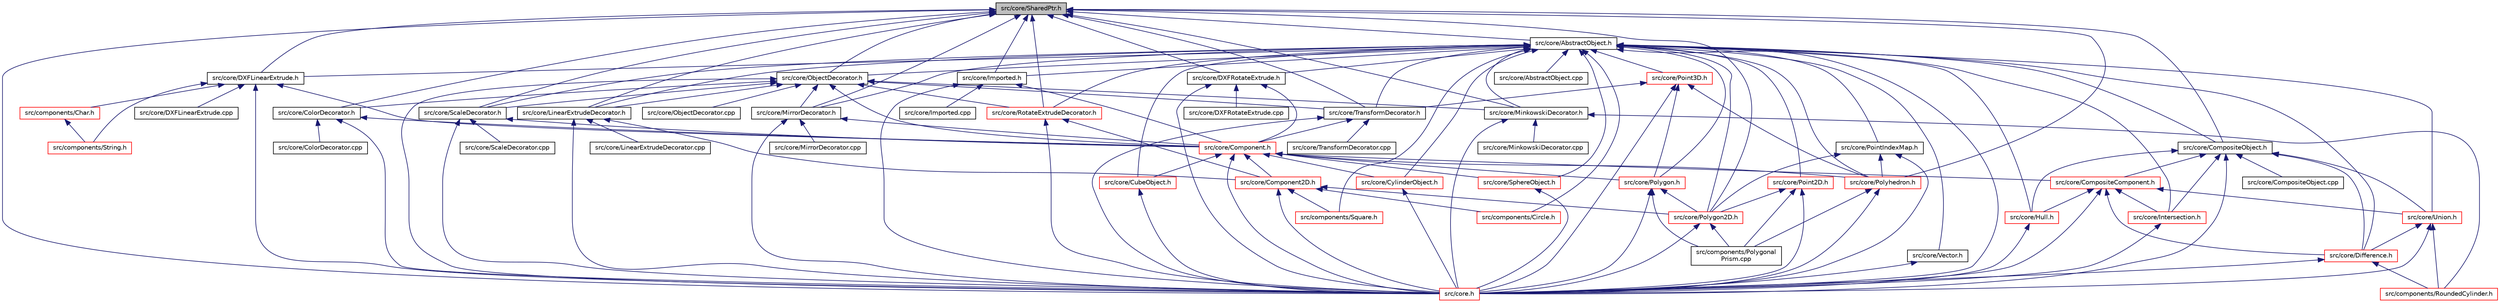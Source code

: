 digraph "src/core/SharedPtr.h"
{
  edge [fontname="Helvetica",fontsize="10",labelfontname="Helvetica",labelfontsize="10"];
  node [fontname="Helvetica",fontsize="10",shape=record];
  Node2 [label="src/core/SharedPtr.h",height=0.2,width=0.4,color="black", fillcolor="grey75", style="filled", fontcolor="black"];
  Node2 -> Node3 [dir="back",color="midnightblue",fontsize="10",style="solid",fontname="Helvetica"];
  Node3 [label="src/core/DXFLinearExtrude.h",height=0.2,width=0.4,color="black", fillcolor="white", style="filled",URL="$DXFLinearExtrude_8h.html"];
  Node3 -> Node4 [dir="back",color="midnightblue",fontsize="10",style="solid",fontname="Helvetica"];
  Node4 [label="src/components/Char.h",height=0.2,width=0.4,color="red", fillcolor="white", style="filled",URL="$Char_8h.html"];
  Node4 -> Node6 [dir="back",color="midnightblue",fontsize="10",style="solid",fontname="Helvetica"];
  Node6 [label="src/components/String.h",height=0.2,width=0.4,color="red", fillcolor="white", style="filled",URL="$String_8h.html"];
  Node3 -> Node12 [dir="back",color="midnightblue",fontsize="10",style="solid",fontname="Helvetica"];
  Node12 [label="src/core/Component.h",height=0.2,width=0.4,color="red", fillcolor="white", style="filled",URL="$Component_8h.html"];
  Node12 -> Node68 [dir="back",color="midnightblue",fontsize="10",style="solid",fontname="Helvetica"];
  Node68 [label="src/core/CubeObject.h",height=0.2,width=0.4,color="red", fillcolor="white", style="filled",URL="$CubeObject_8h.html"];
  Node68 -> Node30 [dir="back",color="midnightblue",fontsize="10",style="solid",fontname="Helvetica"];
  Node30 [label="src/core.h",height=0.2,width=0.4,color="red", fillcolor="white", style="filled",URL="$core_8h.html"];
  Node12 -> Node76 [dir="back",color="midnightblue",fontsize="10",style="solid",fontname="Helvetica"];
  Node76 [label="src/core/CylinderObject.h",height=0.2,width=0.4,color="red", fillcolor="white", style="filled",URL="$CylinderObject_8h.html"];
  Node76 -> Node30 [dir="back",color="midnightblue",fontsize="10",style="solid",fontname="Helvetica"];
  Node12 -> Node86 [dir="back",color="midnightblue",fontsize="10",style="solid",fontname="Helvetica"];
  Node86 [label="src/core/SphereObject.h",height=0.2,width=0.4,color="red", fillcolor="white", style="filled",URL="$SphereObject_8h.html"];
  Node86 -> Node30 [dir="back",color="midnightblue",fontsize="10",style="solid",fontname="Helvetica"];
  Node12 -> Node88 [dir="back",color="midnightblue",fontsize="10",style="solid",fontname="Helvetica"];
  Node88 [label="src/core/CompositeComponent.h",height=0.2,width=0.4,color="red", fillcolor="white", style="filled",URL="$CompositeComponent_8h.html"];
  Node88 -> Node89 [dir="back",color="midnightblue",fontsize="10",style="solid",fontname="Helvetica"];
  Node89 [label="src/core/Union.h",height=0.2,width=0.4,color="red", fillcolor="white", style="filled",URL="$Union_8h.html"];
  Node89 -> Node26 [dir="back",color="midnightblue",fontsize="10",style="solid",fontname="Helvetica"];
  Node26 [label="src/components/RoundedCylinder.h",height=0.2,width=0.4,color="red", fillcolor="white", style="filled",URL="$RoundedCylinder_8h.html"];
  Node89 -> Node91 [dir="back",color="midnightblue",fontsize="10",style="solid",fontname="Helvetica"];
  Node91 [label="src/core/Difference.h",height=0.2,width=0.4,color="red", fillcolor="white", style="filled",URL="$Difference_8h.html"];
  Node91 -> Node26 [dir="back",color="midnightblue",fontsize="10",style="solid",fontname="Helvetica"];
  Node91 -> Node30 [dir="back",color="midnightblue",fontsize="10",style="solid",fontname="Helvetica"];
  Node89 -> Node30 [dir="back",color="midnightblue",fontsize="10",style="solid",fontname="Helvetica"];
  Node88 -> Node91 [dir="back",color="midnightblue",fontsize="10",style="solid",fontname="Helvetica"];
  Node88 -> Node96 [dir="back",color="midnightblue",fontsize="10",style="solid",fontname="Helvetica"];
  Node96 [label="src/core/Hull.h",height=0.2,width=0.4,color="red", fillcolor="white", style="filled",URL="$Hull_8h.html"];
  Node96 -> Node30 [dir="back",color="midnightblue",fontsize="10",style="solid",fontname="Helvetica"];
  Node88 -> Node98 [dir="back",color="midnightblue",fontsize="10",style="solid",fontname="Helvetica"];
  Node98 [label="src/core/Intersection.h",height=0.2,width=0.4,color="red", fillcolor="white", style="filled",URL="$Intersection_8h.html"];
  Node98 -> Node30 [dir="back",color="midnightblue",fontsize="10",style="solid",fontname="Helvetica"];
  Node88 -> Node30 [dir="back",color="midnightblue",fontsize="10",style="solid",fontname="Helvetica"];
  Node12 -> Node102 [dir="back",color="midnightblue",fontsize="10",style="solid",fontname="Helvetica"];
  Node102 [label="src/core/Component2D.h",height=0.2,width=0.4,color="red", fillcolor="white", style="filled",URL="$Component2D_8h.html"];
  Node102 -> Node103 [dir="back",color="midnightblue",fontsize="10",style="solid",fontname="Helvetica"];
  Node103 [label="src/components/Circle.h",height=0.2,width=0.4,color="red", fillcolor="white", style="filled",URL="$Circle_8h.html"];
  Node102 -> Node105 [dir="back",color="midnightblue",fontsize="10",style="solid",fontname="Helvetica"];
  Node105 [label="src/components/Square.h",height=0.2,width=0.4,color="red", fillcolor="white", style="filled",URL="$Square_8h.html"];
  Node102 -> Node107 [dir="back",color="midnightblue",fontsize="10",style="solid",fontname="Helvetica"];
  Node107 [label="src/core/Polygon2D.h",height=0.2,width=0.4,color="red", fillcolor="white", style="filled",URL="$Polygon2D_8h.html"];
  Node107 -> Node19 [dir="back",color="midnightblue",fontsize="10",style="solid",fontname="Helvetica"];
  Node19 [label="src/components/Polygonal\lPrism.cpp",height=0.2,width=0.4,color="black", fillcolor="white", style="filled",URL="$PolygonalPrism_8cpp.html"];
  Node107 -> Node30 [dir="back",color="midnightblue",fontsize="10",style="solid",fontname="Helvetica"];
  Node102 -> Node30 [dir="back",color="midnightblue",fontsize="10",style="solid",fontname="Helvetica"];
  Node12 -> Node109 [dir="back",color="midnightblue",fontsize="10",style="solid",fontname="Helvetica"];
  Node109 [label="src/core/Polygon.h",height=0.2,width=0.4,color="red", fillcolor="white", style="filled",URL="$Polygon_8h.html"];
  Node109 -> Node19 [dir="back",color="midnightblue",fontsize="10",style="solid",fontname="Helvetica"];
  Node109 -> Node107 [dir="back",color="midnightblue",fontsize="10",style="solid",fontname="Helvetica"];
  Node109 -> Node30 [dir="back",color="midnightblue",fontsize="10",style="solid",fontname="Helvetica"];
  Node12 -> Node111 [dir="back",color="midnightblue",fontsize="10",style="solid",fontname="Helvetica"];
  Node111 [label="src/core/Polyhedron.h",height=0.2,width=0.4,color="red", fillcolor="white", style="filled",URL="$Polyhedron_8h.html"];
  Node111 -> Node19 [dir="back",color="midnightblue",fontsize="10",style="solid",fontname="Helvetica"];
  Node111 -> Node30 [dir="back",color="midnightblue",fontsize="10",style="solid",fontname="Helvetica"];
  Node12 -> Node30 [dir="back",color="midnightblue",fontsize="10",style="solid",fontname="Helvetica"];
  Node3 -> Node6 [dir="back",color="midnightblue",fontsize="10",style="solid",fontname="Helvetica"];
  Node3 -> Node113 [dir="back",color="midnightblue",fontsize="10",style="solid",fontname="Helvetica"];
  Node113 [label="src/core/DXFLinearExtrude.cpp",height=0.2,width=0.4,color="black", fillcolor="white", style="filled",URL="$DXFLinearExtrude_8cpp.html"];
  Node3 -> Node30 [dir="back",color="midnightblue",fontsize="10",style="solid",fontname="Helvetica"];
  Node2 -> Node114 [dir="back",color="midnightblue",fontsize="10",style="solid",fontname="Helvetica"];
  Node114 [label="src/core/ColorDecorator.h",height=0.2,width=0.4,color="black", fillcolor="white", style="filled",URL="$ColorDecorator_8h.html"];
  Node114 -> Node12 [dir="back",color="midnightblue",fontsize="10",style="solid",fontname="Helvetica"];
  Node114 -> Node115 [dir="back",color="midnightblue",fontsize="10",style="solid",fontname="Helvetica"];
  Node115 [label="src/core/ColorDecorator.cpp",height=0.2,width=0.4,color="black", fillcolor="white", style="filled",URL="$ColorDecorator_8cpp.html"];
  Node114 -> Node30 [dir="back",color="midnightblue",fontsize="10",style="solid",fontname="Helvetica"];
  Node2 -> Node116 [dir="back",color="midnightblue",fontsize="10",style="solid",fontname="Helvetica"];
  Node116 [label="src/core/DXFRotateExtrude.h",height=0.2,width=0.4,color="black", fillcolor="white", style="filled",URL="$DXFRotateExtrude_8h.html"];
  Node116 -> Node12 [dir="back",color="midnightblue",fontsize="10",style="solid",fontname="Helvetica"];
  Node116 -> Node117 [dir="back",color="midnightblue",fontsize="10",style="solid",fontname="Helvetica"];
  Node117 [label="src/core/DXFRotateExtrude.cpp",height=0.2,width=0.4,color="black", fillcolor="white", style="filled",URL="$DXFRotateExtrude_8cpp.html"];
  Node116 -> Node30 [dir="back",color="midnightblue",fontsize="10",style="solid",fontname="Helvetica"];
  Node2 -> Node118 [dir="back",color="midnightblue",fontsize="10",style="solid",fontname="Helvetica"];
  Node118 [label="src/core/Imported.h",height=0.2,width=0.4,color="black", fillcolor="white", style="filled",URL="$Imported_8h.html"];
  Node118 -> Node12 [dir="back",color="midnightblue",fontsize="10",style="solid",fontname="Helvetica"];
  Node118 -> Node119 [dir="back",color="midnightblue",fontsize="10",style="solid",fontname="Helvetica"];
  Node119 [label="src/core/Imported.cpp",height=0.2,width=0.4,color="black", fillcolor="white", style="filled",URL="$Imported_8cpp.html"];
  Node118 -> Node30 [dir="back",color="midnightblue",fontsize="10",style="solid",fontname="Helvetica"];
  Node2 -> Node120 [dir="back",color="midnightblue",fontsize="10",style="solid",fontname="Helvetica"];
  Node120 [label="src/core/MirrorDecorator.h",height=0.2,width=0.4,color="black", fillcolor="white", style="filled",URL="$MirrorDecorator_8h.html"];
  Node120 -> Node12 [dir="back",color="midnightblue",fontsize="10",style="solid",fontname="Helvetica"];
  Node120 -> Node121 [dir="back",color="midnightblue",fontsize="10",style="solid",fontname="Helvetica"];
  Node121 [label="src/core/MirrorDecorator.cpp",height=0.2,width=0.4,color="black", fillcolor="white", style="filled",URL="$MirrorDecorator_8cpp.html"];
  Node120 -> Node30 [dir="back",color="midnightblue",fontsize="10",style="solid",fontname="Helvetica"];
  Node2 -> Node122 [dir="back",color="midnightblue",fontsize="10",style="solid",fontname="Helvetica"];
  Node122 [label="src/core/ObjectDecorator.h",height=0.2,width=0.4,color="black", fillcolor="white", style="filled",URL="$ObjectDecorator_8h.html"];
  Node122 -> Node114 [dir="back",color="midnightblue",fontsize="10",style="solid",fontname="Helvetica"];
  Node122 -> Node120 [dir="back",color="midnightblue",fontsize="10",style="solid",fontname="Helvetica"];
  Node122 -> Node12 [dir="back",color="midnightblue",fontsize="10",style="solid",fontname="Helvetica"];
  Node122 -> Node123 [dir="back",color="midnightblue",fontsize="10",style="solid",fontname="Helvetica"];
  Node123 [label="src/core/TransformDecorator.h",height=0.2,width=0.4,color="black", fillcolor="white", style="filled",URL="$TransformDecorator_8h.html"];
  Node123 -> Node12 [dir="back",color="midnightblue",fontsize="10",style="solid",fontname="Helvetica"];
  Node123 -> Node124 [dir="back",color="midnightblue",fontsize="10",style="solid",fontname="Helvetica"];
  Node124 [label="src/core/TransformDecorator.cpp",height=0.2,width=0.4,color="black", fillcolor="white", style="filled",URL="$TransformDecorator_8cpp.html"];
  Node123 -> Node30 [dir="back",color="midnightblue",fontsize="10",style="solid",fontname="Helvetica"];
  Node122 -> Node125 [dir="back",color="midnightblue",fontsize="10",style="solid",fontname="Helvetica"];
  Node125 [label="src/core/ScaleDecorator.h",height=0.2,width=0.4,color="black", fillcolor="white", style="filled",URL="$ScaleDecorator_8h.html"];
  Node125 -> Node12 [dir="back",color="midnightblue",fontsize="10",style="solid",fontname="Helvetica"];
  Node125 -> Node126 [dir="back",color="midnightblue",fontsize="10",style="solid",fontname="Helvetica"];
  Node126 [label="src/core/ScaleDecorator.cpp",height=0.2,width=0.4,color="black", fillcolor="white", style="filled",URL="$ScaleDecorator_8cpp.html"];
  Node125 -> Node30 [dir="back",color="midnightblue",fontsize="10",style="solid",fontname="Helvetica"];
  Node122 -> Node127 [dir="back",color="midnightblue",fontsize="10",style="solid",fontname="Helvetica"];
  Node127 [label="src/core/LinearExtrudeDecorator.h",height=0.2,width=0.4,color="black", fillcolor="white", style="filled",URL="$LinearExtrudeDecorator_8h.html"];
  Node127 -> Node102 [dir="back",color="midnightblue",fontsize="10",style="solid",fontname="Helvetica"];
  Node127 -> Node128 [dir="back",color="midnightblue",fontsize="10",style="solid",fontname="Helvetica"];
  Node128 [label="src/core/LinearExtrudeDecorator.cpp",height=0.2,width=0.4,color="black", fillcolor="white", style="filled",URL="$LinearExtrudeDecorator_8cpp.html"];
  Node127 -> Node30 [dir="back",color="midnightblue",fontsize="10",style="solid",fontname="Helvetica"];
  Node122 -> Node129 [dir="back",color="midnightblue",fontsize="10",style="solid",fontname="Helvetica"];
  Node129 [label="src/core/MinkowskiDecorator.h",height=0.2,width=0.4,color="black", fillcolor="white", style="filled",URL="$MinkowskiDecorator_8h.html"];
  Node129 -> Node26 [dir="back",color="midnightblue",fontsize="10",style="solid",fontname="Helvetica"];
  Node129 -> Node130 [dir="back",color="midnightblue",fontsize="10",style="solid",fontname="Helvetica"];
  Node130 [label="src/core/MinkowskiDecorator.cpp",height=0.2,width=0.4,color="black", fillcolor="white", style="filled",URL="$MinkowskiDecorator_8cpp.html"];
  Node129 -> Node30 [dir="back",color="midnightblue",fontsize="10",style="solid",fontname="Helvetica"];
  Node122 -> Node131 [dir="back",color="midnightblue",fontsize="10",style="solid",fontname="Helvetica"];
  Node131 [label="src/core/ObjectDecorator.cpp",height=0.2,width=0.4,color="black", fillcolor="white", style="filled",URL="$ObjectDecorator_8cpp.html"];
  Node122 -> Node132 [dir="back",color="midnightblue",fontsize="10",style="solid",fontname="Helvetica"];
  Node132 [label="src/core/RotateExtrudeDecorator.h",height=0.2,width=0.4,color="red", fillcolor="white", style="filled",URL="$RotateExtrudeDecorator_8h.html"];
  Node132 -> Node102 [dir="back",color="midnightblue",fontsize="10",style="solid",fontname="Helvetica"];
  Node132 -> Node30 [dir="back",color="midnightblue",fontsize="10",style="solid",fontname="Helvetica"];
  Node122 -> Node30 [dir="back",color="midnightblue",fontsize="10",style="solid",fontname="Helvetica"];
  Node2 -> Node134 [dir="back",color="midnightblue",fontsize="10",style="solid",fontname="Helvetica"];
  Node134 [label="src/core/AbstractObject.h",height=0.2,width=0.4,color="black", fillcolor="white", style="filled",URL="$AbstractObject_8h.html"];
  Node134 -> Node3 [dir="back",color="midnightblue",fontsize="10",style="solid",fontname="Helvetica"];
  Node134 -> Node103 [dir="back",color="midnightblue",fontsize="10",style="solid",fontname="Helvetica"];
  Node134 -> Node68 [dir="back",color="midnightblue",fontsize="10",style="solid",fontname="Helvetica"];
  Node134 -> Node116 [dir="back",color="midnightblue",fontsize="10",style="solid",fontname="Helvetica"];
  Node134 -> Node118 [dir="back",color="midnightblue",fontsize="10",style="solid",fontname="Helvetica"];
  Node134 -> Node120 [dir="back",color="midnightblue",fontsize="10",style="solid",fontname="Helvetica"];
  Node134 -> Node122 [dir="back",color="midnightblue",fontsize="10",style="solid",fontname="Helvetica"];
  Node134 -> Node123 [dir="back",color="midnightblue",fontsize="10",style="solid",fontname="Helvetica"];
  Node134 -> Node135 [dir="back",color="midnightblue",fontsize="10",style="solid",fontname="Helvetica"];
  Node135 [label="src/core/Point3D.h",height=0.2,width=0.4,color="red", fillcolor="white", style="filled",URL="$Point3D_8h.html"];
  Node135 -> Node123 [dir="back",color="midnightblue",fontsize="10",style="solid",fontname="Helvetica"];
  Node135 -> Node109 [dir="back",color="midnightblue",fontsize="10",style="solid",fontname="Helvetica"];
  Node135 -> Node111 [dir="back",color="midnightblue",fontsize="10",style="solid",fontname="Helvetica"];
  Node135 -> Node30 [dir="back",color="midnightblue",fontsize="10",style="solid",fontname="Helvetica"];
  Node134 -> Node125 [dir="back",color="midnightblue",fontsize="10",style="solid",fontname="Helvetica"];
  Node134 -> Node76 [dir="back",color="midnightblue",fontsize="10",style="solid",fontname="Helvetica"];
  Node134 -> Node89 [dir="back",color="midnightblue",fontsize="10",style="solid",fontname="Helvetica"];
  Node134 -> Node86 [dir="back",color="midnightblue",fontsize="10",style="solid",fontname="Helvetica"];
  Node134 -> Node105 [dir="back",color="midnightblue",fontsize="10",style="solid",fontname="Helvetica"];
  Node134 -> Node137 [dir="back",color="midnightblue",fontsize="10",style="solid",fontname="Helvetica"];
  Node137 [label="src/core/AbstractObject.cpp",height=0.2,width=0.4,color="black", fillcolor="white", style="filled",URL="$AbstractObject_8cpp.html"];
  Node134 -> Node138 [dir="back",color="midnightblue",fontsize="10",style="solid",fontname="Helvetica"];
  Node138 [label="src/core/CompositeObject.h",height=0.2,width=0.4,color="black", fillcolor="white", style="filled",URL="$CompositeObject_8h.html"];
  Node138 -> Node89 [dir="back",color="midnightblue",fontsize="10",style="solid",fontname="Helvetica"];
  Node138 -> Node88 [dir="back",color="midnightblue",fontsize="10",style="solid",fontname="Helvetica"];
  Node138 -> Node139 [dir="back",color="midnightblue",fontsize="10",style="solid",fontname="Helvetica"];
  Node139 [label="src/core/CompositeObject.cpp",height=0.2,width=0.4,color="black", fillcolor="white", style="filled",URL="$CompositeObject_8cpp.html"];
  Node138 -> Node91 [dir="back",color="midnightblue",fontsize="10",style="solid",fontname="Helvetica"];
  Node138 -> Node96 [dir="back",color="midnightblue",fontsize="10",style="solid",fontname="Helvetica"];
  Node138 -> Node98 [dir="back",color="midnightblue",fontsize="10",style="solid",fontname="Helvetica"];
  Node138 -> Node30 [dir="back",color="midnightblue",fontsize="10",style="solid",fontname="Helvetica"];
  Node134 -> Node91 [dir="back",color="midnightblue",fontsize="10",style="solid",fontname="Helvetica"];
  Node134 -> Node96 [dir="back",color="midnightblue",fontsize="10",style="solid",fontname="Helvetica"];
  Node134 -> Node98 [dir="back",color="midnightblue",fontsize="10",style="solid",fontname="Helvetica"];
  Node134 -> Node127 [dir="back",color="midnightblue",fontsize="10",style="solid",fontname="Helvetica"];
  Node134 -> Node129 [dir="back",color="midnightblue",fontsize="10",style="solid",fontname="Helvetica"];
  Node134 -> Node140 [dir="back",color="midnightblue",fontsize="10",style="solid",fontname="Helvetica"];
  Node140 [label="src/core/Point2D.h",height=0.2,width=0.4,color="red", fillcolor="white", style="filled",URL="$Point2D_8h.html"];
  Node140 -> Node19 [dir="back",color="midnightblue",fontsize="10",style="solid",fontname="Helvetica"];
  Node140 -> Node107 [dir="back",color="midnightblue",fontsize="10",style="solid",fontname="Helvetica"];
  Node140 -> Node30 [dir="back",color="midnightblue",fontsize="10",style="solid",fontname="Helvetica"];
  Node134 -> Node142 [dir="back",color="midnightblue",fontsize="10",style="solid",fontname="Helvetica"];
  Node142 [label="src/core/PointIndexMap.h",height=0.2,width=0.4,color="black", fillcolor="white", style="filled",URL="$PointIndexMap_8h.html"];
  Node142 -> Node107 [dir="back",color="midnightblue",fontsize="10",style="solid",fontname="Helvetica"];
  Node142 -> Node111 [dir="back",color="midnightblue",fontsize="10",style="solid",fontname="Helvetica"];
  Node142 -> Node30 [dir="back",color="midnightblue",fontsize="10",style="solid",fontname="Helvetica"];
  Node134 -> Node109 [dir="back",color="midnightblue",fontsize="10",style="solid",fontname="Helvetica"];
  Node134 -> Node107 [dir="back",color="midnightblue",fontsize="10",style="solid",fontname="Helvetica"];
  Node134 -> Node111 [dir="back",color="midnightblue",fontsize="10",style="solid",fontname="Helvetica"];
  Node134 -> Node132 [dir="back",color="midnightblue",fontsize="10",style="solid",fontname="Helvetica"];
  Node134 -> Node143 [dir="back",color="midnightblue",fontsize="10",style="solid",fontname="Helvetica"];
  Node143 [label="src/core/Vector.h",height=0.2,width=0.4,color="black", fillcolor="white", style="filled",URL="$Vector_8h.html"];
  Node143 -> Node30 [dir="back",color="midnightblue",fontsize="10",style="solid",fontname="Helvetica"];
  Node134 -> Node30 [dir="back",color="midnightblue",fontsize="10",style="solid",fontname="Helvetica"];
  Node2 -> Node123 [dir="back",color="midnightblue",fontsize="10",style="solid",fontname="Helvetica"];
  Node2 -> Node125 [dir="back",color="midnightblue",fontsize="10",style="solid",fontname="Helvetica"];
  Node2 -> Node138 [dir="back",color="midnightblue",fontsize="10",style="solid",fontname="Helvetica"];
  Node2 -> Node127 [dir="back",color="midnightblue",fontsize="10",style="solid",fontname="Helvetica"];
  Node2 -> Node129 [dir="back",color="midnightblue",fontsize="10",style="solid",fontname="Helvetica"];
  Node2 -> Node107 [dir="back",color="midnightblue",fontsize="10",style="solid",fontname="Helvetica"];
  Node2 -> Node111 [dir="back",color="midnightblue",fontsize="10",style="solid",fontname="Helvetica"];
  Node2 -> Node132 [dir="back",color="midnightblue",fontsize="10",style="solid",fontname="Helvetica"];
  Node2 -> Node30 [dir="back",color="midnightblue",fontsize="10",style="solid",fontname="Helvetica"];
}
